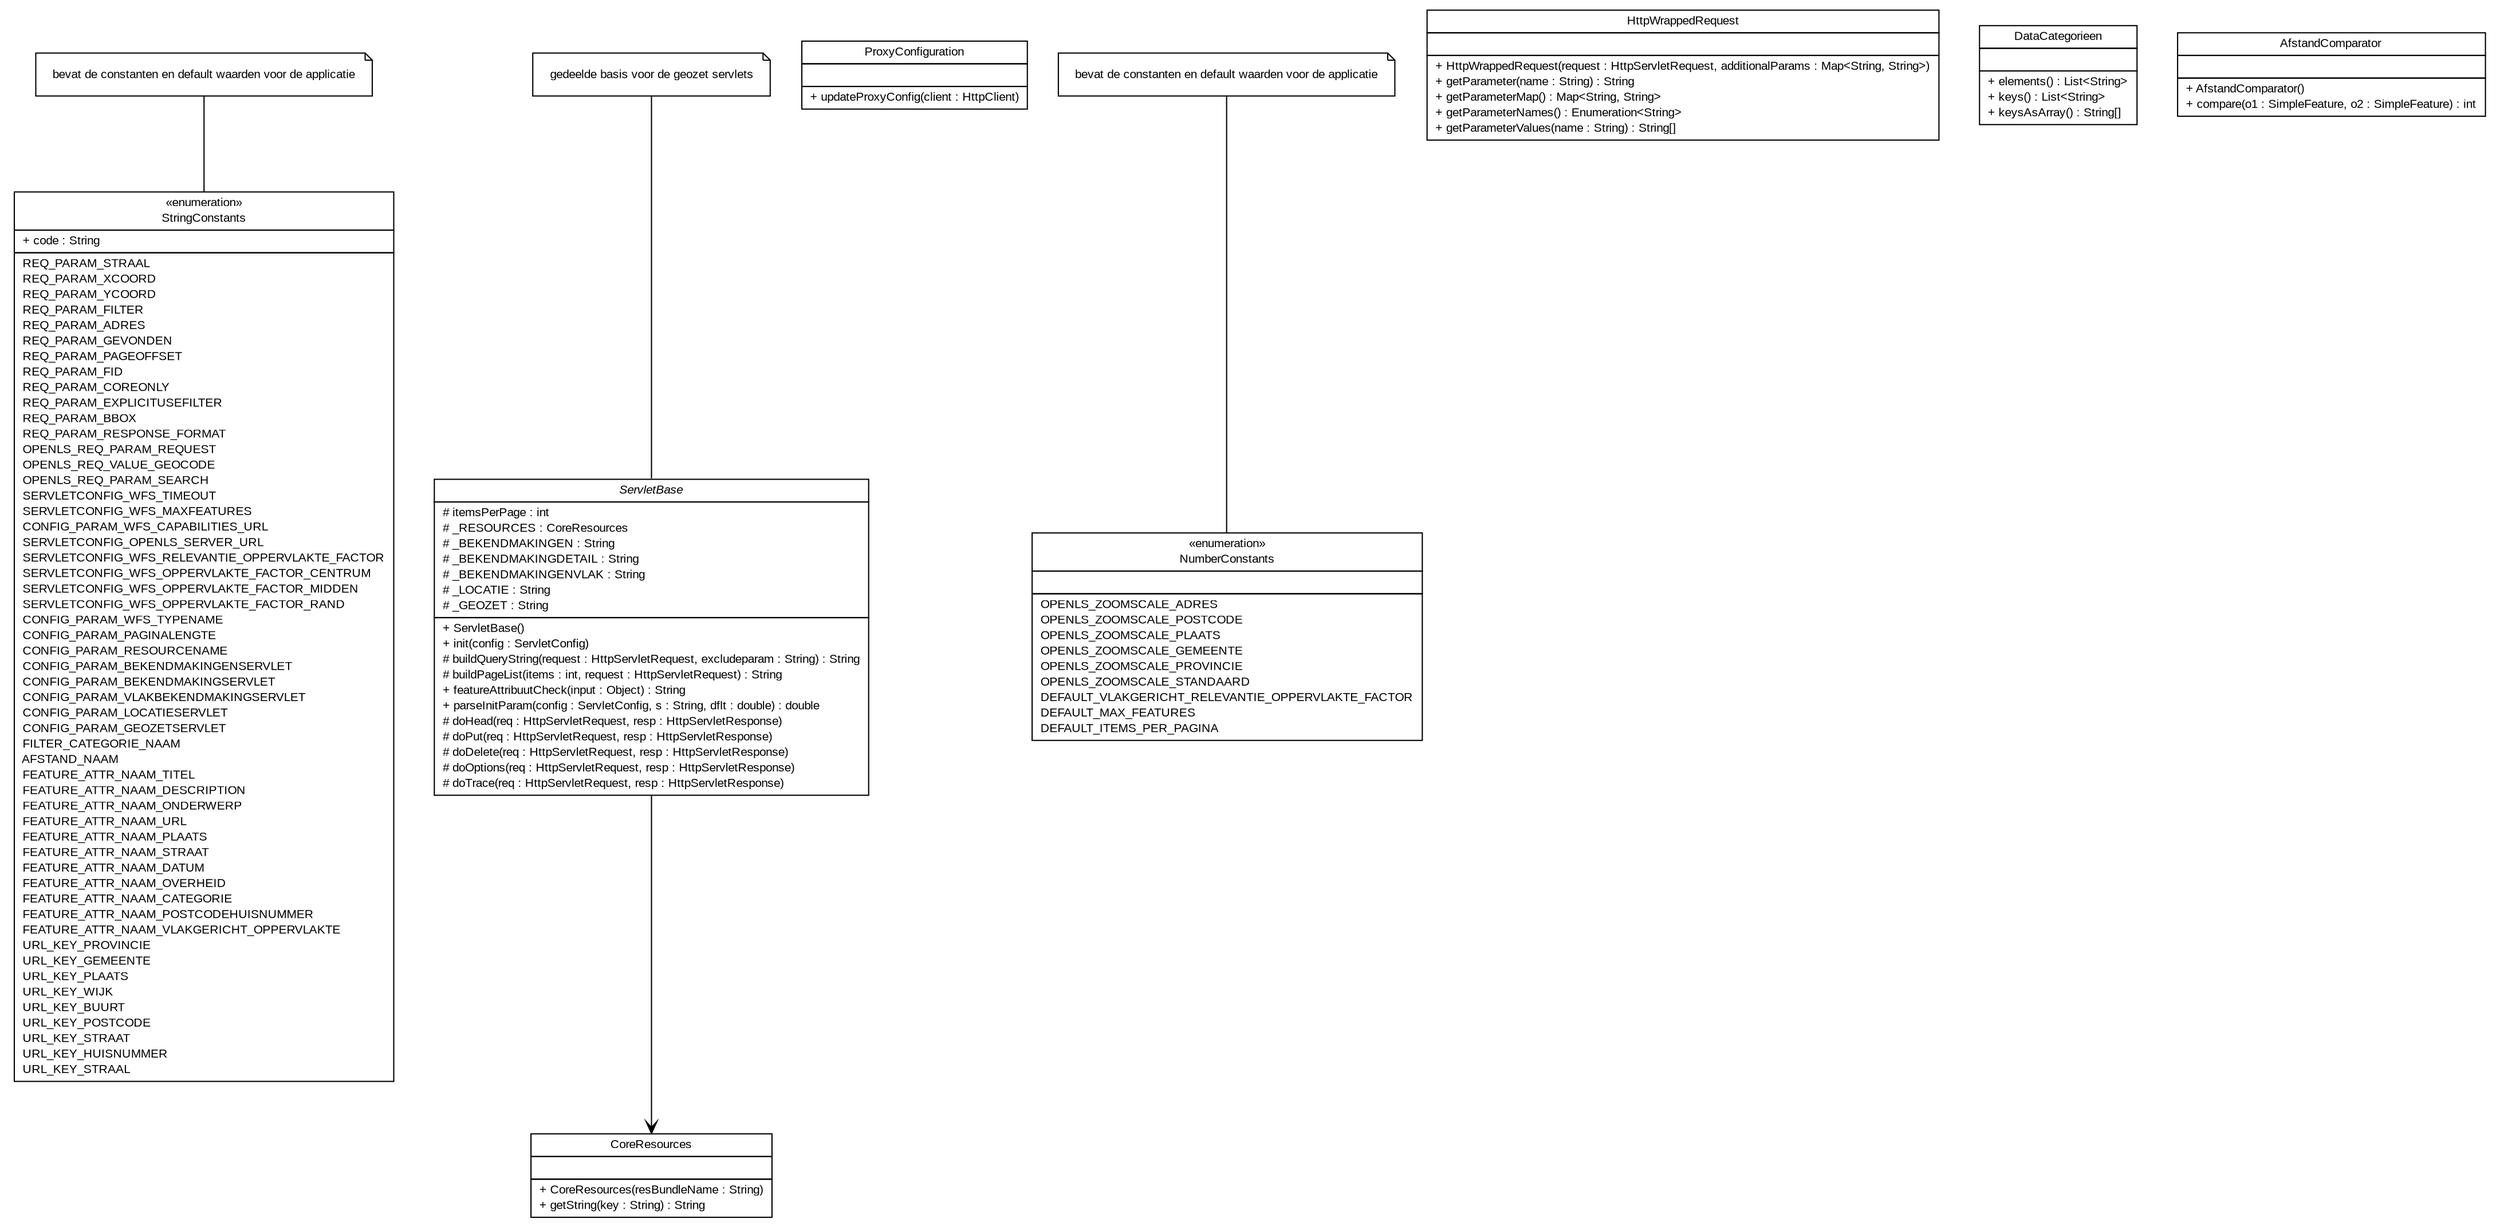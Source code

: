 #!/usr/local/bin/dot
#
# Class diagram 
# Generated by UMLGraph version 5.3 (http://www.umlgraph.org/)
#

digraph G {
	edge [fontname="arial",fontsize=10,labelfontname="arial",labelfontsize=10];
	node [fontname="arial",fontsize=10,shape=plaintext];
	nodesep=0.25;
	ranksep=0.5;
	// nl.geozet.common.StringConstants
	c0 [label=<<table title="nl.geozet.common.StringConstants" border="0" cellborder="1" cellspacing="0" cellpadding="2" port="p" href="./StringConstants.html">
		<tr><td><table border="0" cellspacing="0" cellpadding="1">
<tr><td align="center" balign="center"> &#171;enumeration&#187; </td></tr>
<tr><td align="center" balign="center"> StringConstants </td></tr>
		</table></td></tr>
		<tr><td><table border="0" cellspacing="0" cellpadding="1">
<tr><td align="left" balign="left"> + code : String </td></tr>
		</table></td></tr>
		<tr><td><table border="0" cellspacing="0" cellpadding="1">
<tr><td align="left" balign="left"> REQ_PARAM_STRAAL </td></tr>
<tr><td align="left" balign="left"> REQ_PARAM_XCOORD </td></tr>
<tr><td align="left" balign="left"> REQ_PARAM_YCOORD </td></tr>
<tr><td align="left" balign="left"> REQ_PARAM_FILTER </td></tr>
<tr><td align="left" balign="left"> REQ_PARAM_ADRES </td></tr>
<tr><td align="left" balign="left"> REQ_PARAM_GEVONDEN </td></tr>
<tr><td align="left" balign="left"> REQ_PARAM_PAGEOFFSET </td></tr>
<tr><td align="left" balign="left"> REQ_PARAM_FID </td></tr>
<tr><td align="left" balign="left"> REQ_PARAM_COREONLY </td></tr>
<tr><td align="left" balign="left"> REQ_PARAM_EXPLICITUSEFILTER </td></tr>
<tr><td align="left" balign="left"> REQ_PARAM_BBOX </td></tr>
<tr><td align="left" balign="left"> REQ_PARAM_RESPONSE_FORMAT </td></tr>
<tr><td align="left" balign="left"> OPENLS_REQ_PARAM_REQUEST </td></tr>
<tr><td align="left" balign="left"> OPENLS_REQ_VALUE_GEOCODE </td></tr>
<tr><td align="left" balign="left"> OPENLS_REQ_PARAM_SEARCH </td></tr>
<tr><td align="left" balign="left"> SERVLETCONFIG_WFS_TIMEOUT </td></tr>
<tr><td align="left" balign="left"> SERVLETCONFIG_WFS_MAXFEATURES </td></tr>
<tr><td align="left" balign="left"> CONFIG_PARAM_WFS_CAPABILITIES_URL </td></tr>
<tr><td align="left" balign="left"> SERVLETCONFIG_OPENLS_SERVER_URL </td></tr>
<tr><td align="left" balign="left"> SERVLETCONFIG_WFS_RELEVANTIE_OPPERVLAKTE_FACTOR </td></tr>
<tr><td align="left" balign="left"> SERVLETCONFIG_WFS_OPPERVLAKTE_FACTOR_CENTRUM </td></tr>
<tr><td align="left" balign="left"> SERVLETCONFIG_WFS_OPPERVLAKTE_FACTOR_MIDDEN </td></tr>
<tr><td align="left" balign="left"> SERVLETCONFIG_WFS_OPPERVLAKTE_FACTOR_RAND </td></tr>
<tr><td align="left" balign="left"> CONFIG_PARAM_WFS_TYPENAME </td></tr>
<tr><td align="left" balign="left"> CONFIG_PARAM_PAGINALENGTE </td></tr>
<tr><td align="left" balign="left"> CONFIG_PARAM_RESOURCENAME </td></tr>
<tr><td align="left" balign="left"> CONFIG_PARAM_BEKENDMAKINGENSERVLET </td></tr>
<tr><td align="left" balign="left"> CONFIG_PARAM_BEKENDMAKINGSERVLET </td></tr>
<tr><td align="left" balign="left"> CONFIG_PARAM_VLAKBEKENDMAKINGSERVLET </td></tr>
<tr><td align="left" balign="left"> CONFIG_PARAM_LOCATIESERVLET </td></tr>
<tr><td align="left" balign="left"> CONFIG_PARAM_GEOZETSERVLET </td></tr>
<tr><td align="left" balign="left"> FILTER_CATEGORIE_NAAM </td></tr>
<tr><td align="left" balign="left"> AFSTAND_NAAM </td></tr>
<tr><td align="left" balign="left"> FEATURE_ATTR_NAAM_TITEL </td></tr>
<tr><td align="left" balign="left"> FEATURE_ATTR_NAAM_DESCRIPTION </td></tr>
<tr><td align="left" balign="left"> FEATURE_ATTR_NAAM_ONDERWERP </td></tr>
<tr><td align="left" balign="left"> FEATURE_ATTR_NAAM_URL </td></tr>
<tr><td align="left" balign="left"> FEATURE_ATTR_NAAM_PLAATS </td></tr>
<tr><td align="left" balign="left"> FEATURE_ATTR_NAAM_STRAAT </td></tr>
<tr><td align="left" balign="left"> FEATURE_ATTR_NAAM_DATUM </td></tr>
<tr><td align="left" balign="left"> FEATURE_ATTR_NAAM_OVERHEID </td></tr>
<tr><td align="left" balign="left"> FEATURE_ATTR_NAAM_CATEGORIE </td></tr>
<tr><td align="left" balign="left"> FEATURE_ATTR_NAAM_POSTCODEHUISNUMMER </td></tr>
<tr><td align="left" balign="left"> FEATURE_ATTR_NAAM_VLAKGERICHT_OPPERVLAKTE </td></tr>
<tr><td align="left" balign="left"> URL_KEY_PROVINCIE </td></tr>
<tr><td align="left" balign="left"> URL_KEY_GEMEENTE </td></tr>
<tr><td align="left" balign="left"> URL_KEY_PLAATS </td></tr>
<tr><td align="left" balign="left"> URL_KEY_WIJK </td></tr>
<tr><td align="left" balign="left"> URL_KEY_BUURT </td></tr>
<tr><td align="left" balign="left"> URL_KEY_POSTCODE </td></tr>
<tr><td align="left" balign="left"> URL_KEY_STRAAT </td></tr>
<tr><td align="left" balign="left"> URL_KEY_HUISNUMMER </td></tr>
<tr><td align="left" balign="left"> URL_KEY_STRAAL </td></tr>
		</table></td></tr>
		</table>>, fontname="arial", fontcolor="black", fontsize=10.0];
	// Note annotation
	n0cc0 [label=<<table title="nl.geozet.common.StringConstants" border="0" cellborder="0" cellspacing="0" cellpadding="2" port="p" href="./StringConstants.html">
		<tr><td><table border="0" cellspacing="0" cellpadding="1">
<tr><td align="left" balign="left"> bevat de constanten en default waarden voor de applicatie </td></tr>
		</table></td></tr>
		</table>>, fontname="arial", fontcolor="black", fontsize=10.0, shape=note];
	n0cc0 -> c0:p[arrowhead=none];
	// nl.geozet.common.ServletBase
	c1 [label=<<table title="nl.geozet.common.ServletBase" border="0" cellborder="1" cellspacing="0" cellpadding="2" port="p" href="./ServletBase.html">
		<tr><td><table border="0" cellspacing="0" cellpadding="1">
<tr><td align="center" balign="center"><font face="arial italic"> ServletBase </font></td></tr>
		</table></td></tr>
		<tr><td><table border="0" cellspacing="0" cellpadding="1">
<tr><td align="left" balign="left"> # itemsPerPage : int </td></tr>
<tr><td align="left" balign="left"> # _RESOURCES : CoreResources </td></tr>
<tr><td align="left" balign="left"> # _BEKENDMAKINGEN : String </td></tr>
<tr><td align="left" balign="left"> # _BEKENDMAKINGDETAIL : String </td></tr>
<tr><td align="left" balign="left"> # _BEKENDMAKINGENVLAK : String </td></tr>
<tr><td align="left" balign="left"> # _LOCATIE : String </td></tr>
<tr><td align="left" balign="left"> # _GEOZET : String </td></tr>
		</table></td></tr>
		<tr><td><table border="0" cellspacing="0" cellpadding="1">
<tr><td align="left" balign="left"> + ServletBase() </td></tr>
<tr><td align="left" balign="left"> + init(config : ServletConfig) </td></tr>
<tr><td align="left" balign="left"> # buildQueryString(request : HttpServletRequest, excludeparam : String) : String </td></tr>
<tr><td align="left" balign="left"> # buildPageList(items : int, request : HttpServletRequest) : String </td></tr>
<tr><td align="left" balign="left"> + featureAttribuutCheck(input : Object) : String </td></tr>
<tr><td align="left" balign="left"> + parseInitParam(config : ServletConfig, s : String, dflt : double) : double </td></tr>
<tr><td align="left" balign="left"> # doHead(req : HttpServletRequest, resp : HttpServletResponse) </td></tr>
<tr><td align="left" balign="left"> # doPut(req : HttpServletRequest, resp : HttpServletResponse) </td></tr>
<tr><td align="left" balign="left"> # doDelete(req : HttpServletRequest, resp : HttpServletResponse) </td></tr>
<tr><td align="left" balign="left"> # doOptions(req : HttpServletRequest, resp : HttpServletResponse) </td></tr>
<tr><td align="left" balign="left"> # doTrace(req : HttpServletRequest, resp : HttpServletResponse) </td></tr>
		</table></td></tr>
		</table>>, fontname="arial", fontcolor="black", fontsize=10.0];
	// Note annotation
	n0cc1 [label=<<table title="nl.geozet.common.ServletBase" border="0" cellborder="0" cellspacing="0" cellpadding="2" port="p" href="./ServletBase.html">
		<tr><td><table border="0" cellspacing="0" cellpadding="1">
<tr><td align="left" balign="left"> gedeelde basis voor de geozet servlets </td></tr>
		</table></td></tr>
		</table>>, fontname="arial", fontcolor="black", fontsize=10.0, shape=note];
	n0cc1 -> c1:p[arrowhead=none];
	// nl.geozet.common.ProxyConfiguration
	c2 [label=<<table title="nl.geozet.common.ProxyConfiguration" border="0" cellborder="1" cellspacing="0" cellpadding="2" port="p" href="./ProxyConfiguration.html">
		<tr><td><table border="0" cellspacing="0" cellpadding="1">
<tr><td align="center" balign="center"> ProxyConfiguration </td></tr>
		</table></td></tr>
		<tr><td><table border="0" cellspacing="0" cellpadding="1">
<tr><td align="left" balign="left">  </td></tr>
		</table></td></tr>
		<tr><td><table border="0" cellspacing="0" cellpadding="1">
<tr><td align="left" balign="left"> + updateProxyConfig(client : HttpClient) </td></tr>
		</table></td></tr>
		</table>>, fontname="arial", fontcolor="black", fontsize=10.0];
	// nl.geozet.common.NumberConstants
	c3 [label=<<table title="nl.geozet.common.NumberConstants" border="0" cellborder="1" cellspacing="0" cellpadding="2" port="p" href="./NumberConstants.html">
		<tr><td><table border="0" cellspacing="0" cellpadding="1">
<tr><td align="center" balign="center"> &#171;enumeration&#187; </td></tr>
<tr><td align="center" balign="center"> NumberConstants </td></tr>
		</table></td></tr>
		<tr><td><table border="0" cellspacing="0" cellpadding="1">
<tr><td align="left" balign="left">  </td></tr>
		</table></td></tr>
		<tr><td><table border="0" cellspacing="0" cellpadding="1">
<tr><td align="left" balign="left"> OPENLS_ZOOMSCALE_ADRES </td></tr>
<tr><td align="left" balign="left"> OPENLS_ZOOMSCALE_POSTCODE </td></tr>
<tr><td align="left" balign="left"> OPENLS_ZOOMSCALE_PLAATS </td></tr>
<tr><td align="left" balign="left"> OPENLS_ZOOMSCALE_GEMEENTE </td></tr>
<tr><td align="left" balign="left"> OPENLS_ZOOMSCALE_PROVINCIE </td></tr>
<tr><td align="left" balign="left"> OPENLS_ZOOMSCALE_STANDAARD </td></tr>
<tr><td align="left" balign="left"> DEFAULT_VLAKGERICHT_RELEVANTIE_OPPERVLAKTE_FACTOR </td></tr>
<tr><td align="left" balign="left"> DEFAULT_MAX_FEATURES </td></tr>
<tr><td align="left" balign="left"> DEFAULT_ITEMS_PER_PAGINA </td></tr>
		</table></td></tr>
		</table>>, fontname="arial", fontcolor="black", fontsize=10.0];
	// Note annotation
	n0cc3 [label=<<table title="nl.geozet.common.NumberConstants" border="0" cellborder="0" cellspacing="0" cellpadding="2" port="p" href="./NumberConstants.html">
		<tr><td><table border="0" cellspacing="0" cellpadding="1">
<tr><td align="left" balign="left"> bevat de constanten en default waarden voor de applicatie </td></tr>
		</table></td></tr>
		</table>>, fontname="arial", fontcolor="black", fontsize=10.0, shape=note];
	n0cc3 -> c3:p[arrowhead=none];
	// nl.geozet.common.HttpWrappedRequest
	c4 [label=<<table title="nl.geozet.common.HttpWrappedRequest" border="0" cellborder="1" cellspacing="0" cellpadding="2" port="p" href="./HttpWrappedRequest.html">
		<tr><td><table border="0" cellspacing="0" cellpadding="1">
<tr><td align="center" balign="center"> HttpWrappedRequest </td></tr>
		</table></td></tr>
		<tr><td><table border="0" cellspacing="0" cellpadding="1">
<tr><td align="left" balign="left">  </td></tr>
		</table></td></tr>
		<tr><td><table border="0" cellspacing="0" cellpadding="1">
<tr><td align="left" balign="left"> + HttpWrappedRequest(request : HttpServletRequest, additionalParams : Map&lt;String, String&gt;) </td></tr>
<tr><td align="left" balign="left"> + getParameter(name : String) : String </td></tr>
<tr><td align="left" balign="left"> + getParameterMap() : Map&lt;String, String&gt; </td></tr>
<tr><td align="left" balign="left"> + getParameterNames() : Enumeration&lt;String&gt; </td></tr>
<tr><td align="left" balign="left"> + getParameterValues(name : String) : String[] </td></tr>
		</table></td></tr>
		</table>>, fontname="arial", fontcolor="black", fontsize=10.0];
	// nl.geozet.common.DataCategorieen
	c5 [label=<<table title="nl.geozet.common.DataCategorieen" border="0" cellborder="1" cellspacing="0" cellpadding="2" port="p" href="./DataCategorieen.html">
		<tr><td><table border="0" cellspacing="0" cellpadding="1">
<tr><td align="center" balign="center"> DataCategorieen </td></tr>
		</table></td></tr>
		<tr><td><table border="0" cellspacing="0" cellpadding="1">
<tr><td align="left" balign="left">  </td></tr>
		</table></td></tr>
		<tr><td><table border="0" cellspacing="0" cellpadding="1">
<tr><td align="left" balign="left"> + elements() : List&lt;String&gt; </td></tr>
<tr><td align="left" balign="left"> + keys() : List&lt;String&gt; </td></tr>
<tr><td align="left" balign="left"> + keysAsArray() : String[] </td></tr>
		</table></td></tr>
		</table>>, fontname="arial", fontcolor="black", fontsize=10.0];
	// nl.geozet.common.CoreResources
	c6 [label=<<table title="nl.geozet.common.CoreResources" border="0" cellborder="1" cellspacing="0" cellpadding="2" port="p" href="./CoreResources.html">
		<tr><td><table border="0" cellspacing="0" cellpadding="1">
<tr><td align="center" balign="center"> CoreResources </td></tr>
		</table></td></tr>
		<tr><td><table border="0" cellspacing="0" cellpadding="1">
<tr><td align="left" balign="left">  </td></tr>
		</table></td></tr>
		<tr><td><table border="0" cellspacing="0" cellpadding="1">
<tr><td align="left" balign="left"> + CoreResources(resBundleName : String) </td></tr>
<tr><td align="left" balign="left"> + getString(key : String) : String </td></tr>
		</table></td></tr>
		</table>>, fontname="arial", fontcolor="black", fontsize=10.0];
	// nl.geozet.common.AfstandComparator
	c7 [label=<<table title="nl.geozet.common.AfstandComparator" border="0" cellborder="1" cellspacing="0" cellpadding="2" port="p" href="./AfstandComparator.html">
		<tr><td><table border="0" cellspacing="0" cellpadding="1">
<tr><td align="center" balign="center"> AfstandComparator </td></tr>
		</table></td></tr>
		<tr><td><table border="0" cellspacing="0" cellpadding="1">
<tr><td align="left" balign="left">  </td></tr>
		</table></td></tr>
		<tr><td><table border="0" cellspacing="0" cellpadding="1">
<tr><td align="left" balign="left"> + AfstandComparator() </td></tr>
<tr><td align="left" balign="left"> + compare(o1 : SimpleFeature, o2 : SimpleFeature) : int </td></tr>
		</table></td></tr>
		</table>>, fontname="arial", fontcolor="black", fontsize=10.0];
	// nl.geozet.common.ServletBase NAVASSOC nl.geozet.common.CoreResources
	c1:p -> c6:p [taillabel="", label="", headlabel="", fontname="arial", fontcolor="black", fontsize=10.0, color="black", arrowhead=open];
}

